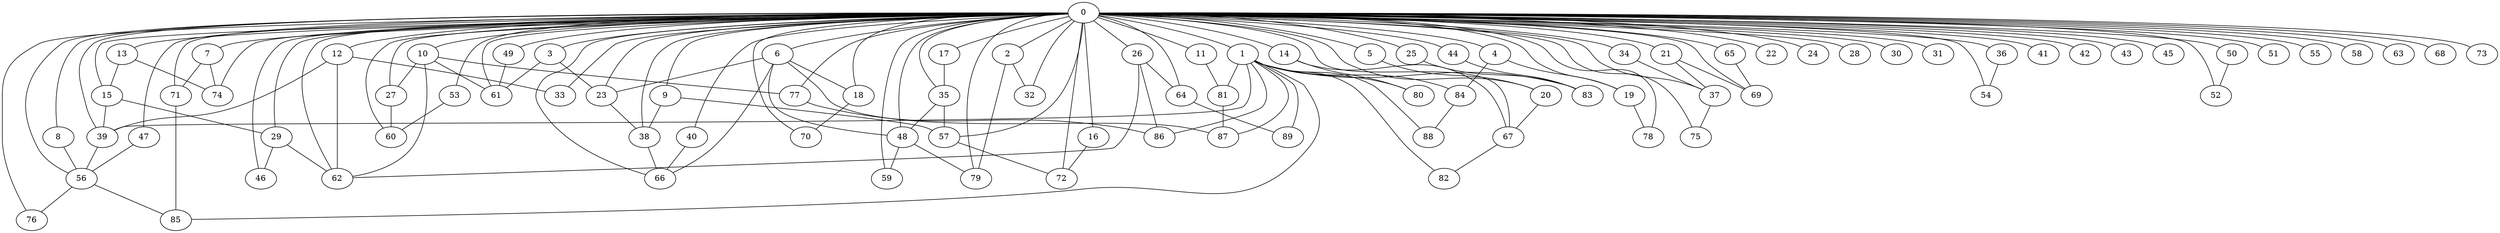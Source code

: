 
graph graphname {
    0 -- 1
0 -- 2
0 -- 3
0 -- 4
0 -- 5
0 -- 6
0 -- 7
0 -- 8
0 -- 9
0 -- 10
0 -- 11
0 -- 12
0 -- 13
0 -- 14
0 -- 15
0 -- 16
0 -- 17
0 -- 18
0 -- 19
0 -- 20
0 -- 21
0 -- 22
0 -- 23
0 -- 24
0 -- 25
0 -- 26
0 -- 27
0 -- 28
0 -- 29
0 -- 30
0 -- 31
0 -- 32
0 -- 33
0 -- 34
0 -- 35
0 -- 36
0 -- 37
0 -- 38
0 -- 39
0 -- 40
0 -- 41
0 -- 42
0 -- 43
0 -- 44
0 -- 45
0 -- 46
0 -- 47
0 -- 48
0 -- 49
0 -- 50
0 -- 51
0 -- 52
0 -- 53
0 -- 54
0 -- 55
0 -- 56
0 -- 57
0 -- 58
0 -- 59
0 -- 60
0 -- 61
0 -- 62
0 -- 63
0 -- 64
0 -- 65
0 -- 66
0 -- 67
0 -- 68
0 -- 69
0 -- 70
0 -- 71
0 -- 72
0 -- 73
0 -- 74
0 -- 75
0 -- 76
0 -- 77
0 -- 78
0 -- 79
1 -- 80
1 -- 81
1 -- 82
1 -- 83
1 -- 84
1 -- 85
1 -- 86
1 -- 87
1 -- 88
1 -- 89
1 -- 39
2 -- 79
2 -- 32
3 -- 61
3 -- 23
4 -- 84
4 -- 19
5 -- 20
6 -- 87
6 -- 18
6 -- 66
6 -- 23
6 -- 48
7 -- 71
7 -- 74
8 -- 56
9 -- 57
9 -- 38
10 -- 61
10 -- 77
10 -- 27
10 -- 62
11 -- 81
12 -- 62
12 -- 33
12 -- 39
13 -- 74
13 -- 15
14 -- 80
14 -- 67
15 -- 29
15 -- 39
16 -- 72
17 -- 35
18 -- 70
19 -- 78
20 -- 67
21 -- 69
21 -- 37
23 -- 38
25 -- 83
26 -- 64
26 -- 86
26 -- 62
27 -- 60
29 -- 62
29 -- 46
34 -- 37
35 -- 57
35 -- 48
36 -- 54
37 -- 75
38 -- 66
39 -- 56
40 -- 66
44 -- 83
47 -- 56
48 -- 79
48 -- 59
49 -- 61
50 -- 52
53 -- 60
56 -- 76
56 -- 85
57 -- 72
64 -- 89
65 -- 69
67 -- 82
71 -- 85
77 -- 86
81 -- 87
84 -- 88

}
